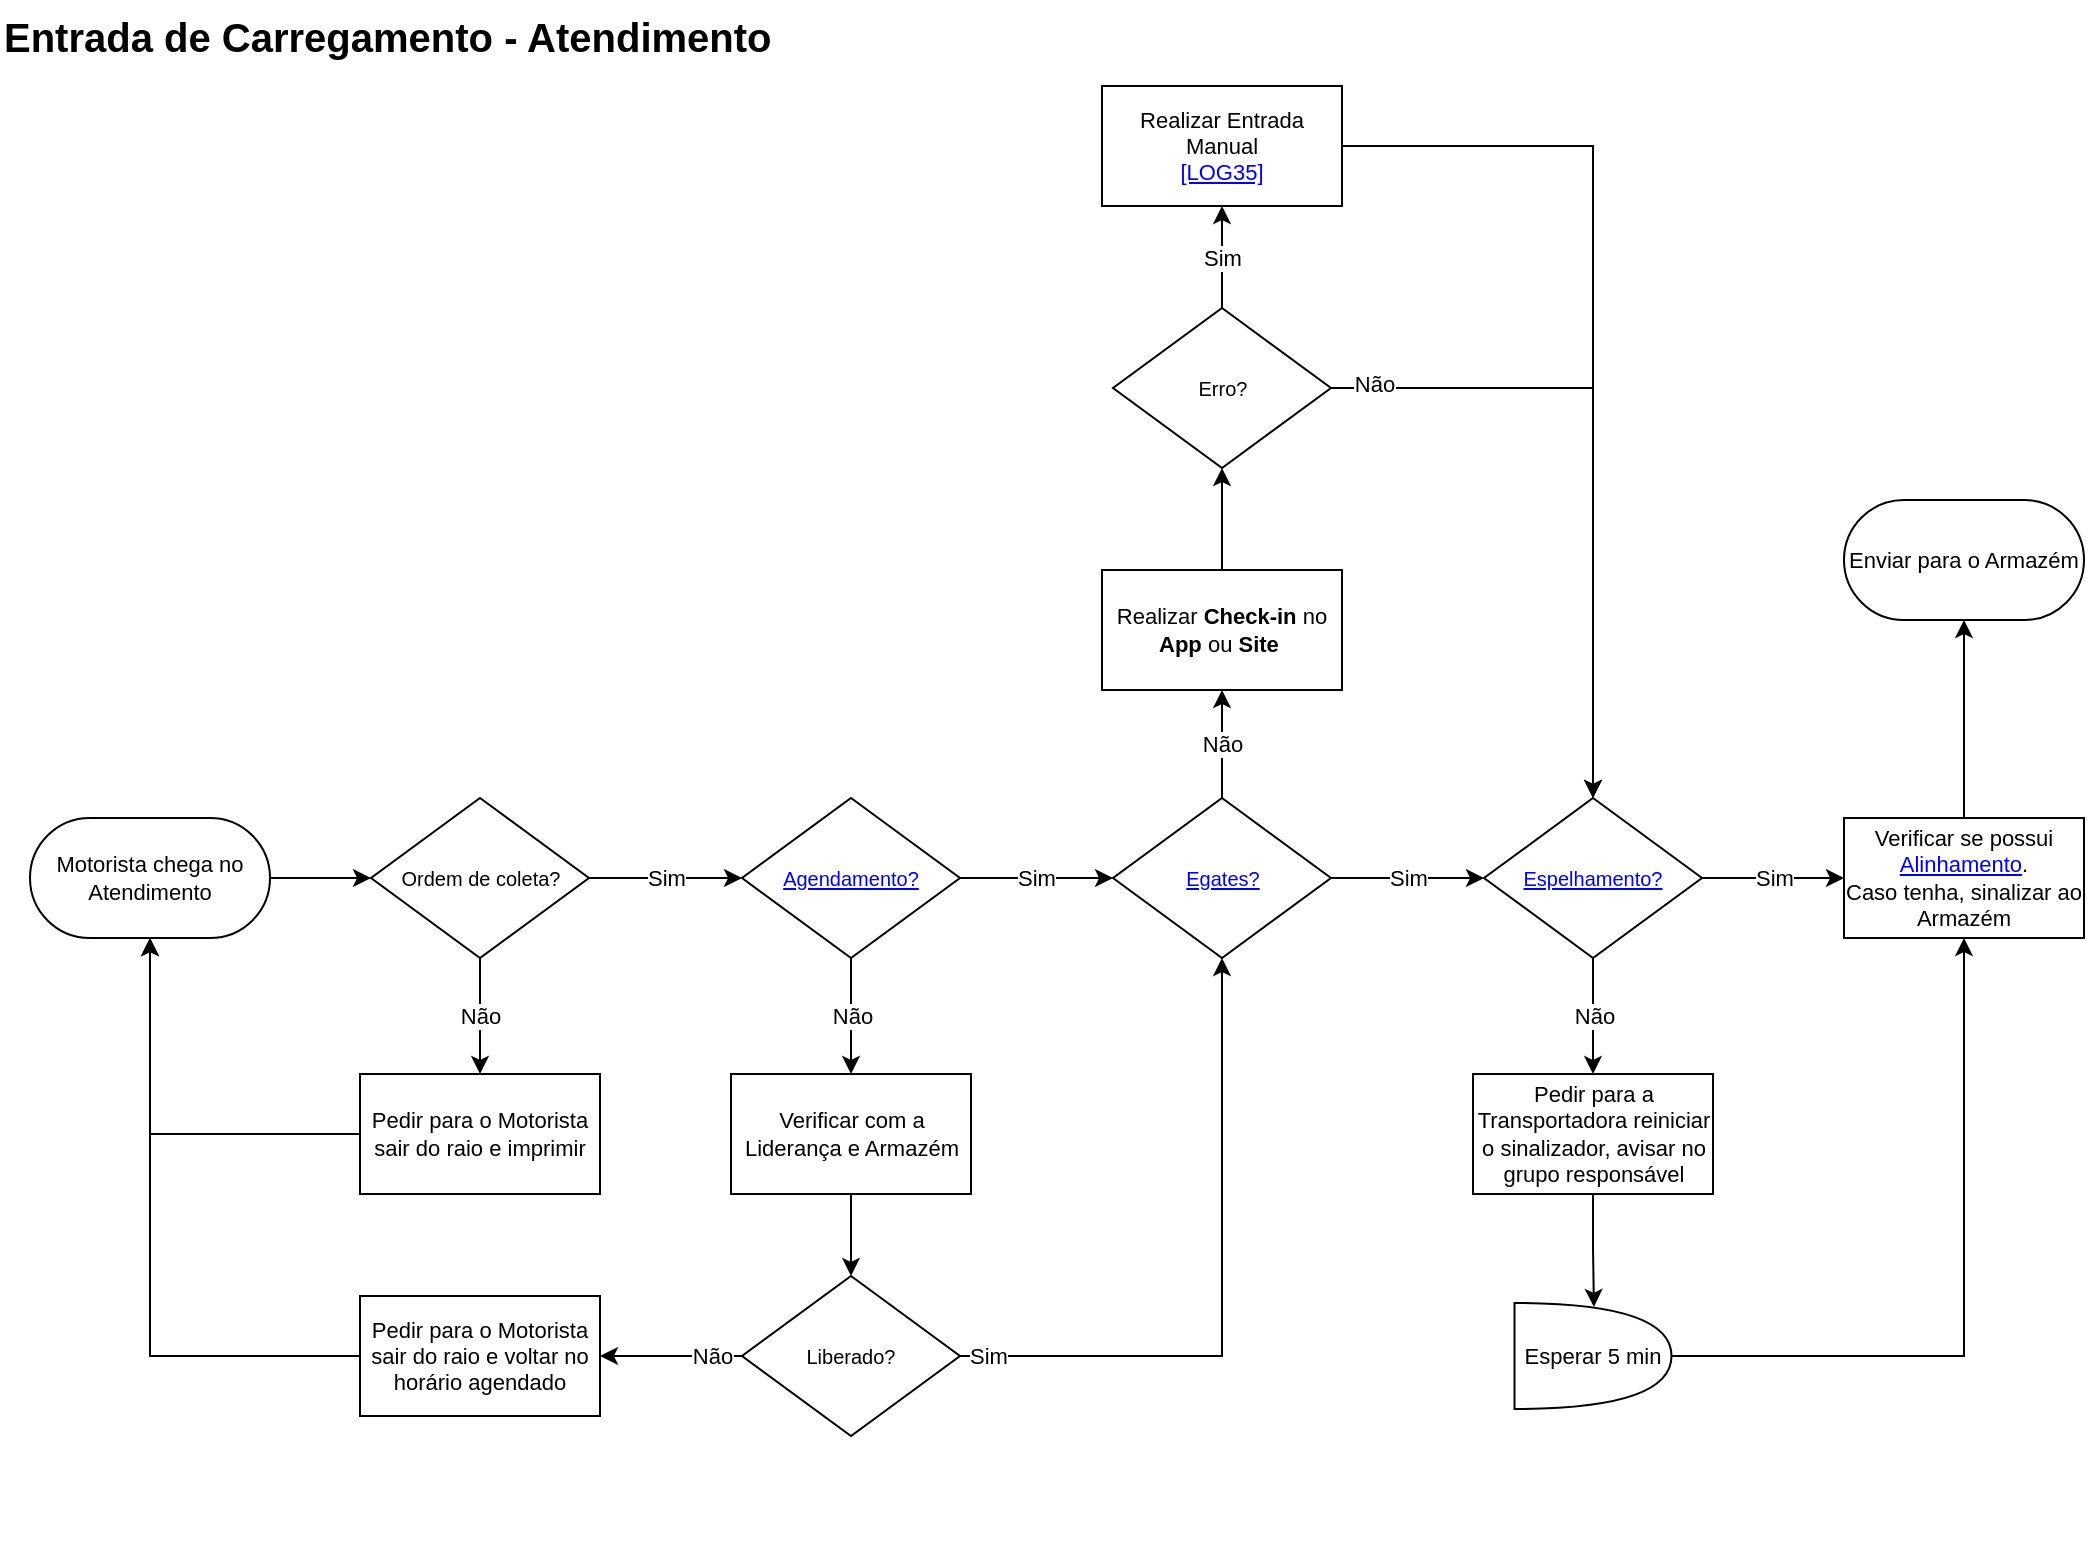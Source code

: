 <mxfile version="24.0.5" type="github">
  <diagram name="Page-1" id="JQofYEXU-NoQVEOPvFRB">
    <mxGraphModel dx="913" dy="461" grid="0" gridSize="10" guides="1" tooltips="1" connect="1" arrows="1" fold="1" page="1" pageScale="1" pageWidth="1100" pageHeight="850" math="0" shadow="0">
      <root>
        <mxCell id="0" />
        <mxCell id="1" parent="0" />
        <mxCell id="aOmEqhJqzcy8wnbz2JpO-124" value="" style="group;strokeWidth=0;" parent="1" vertex="1" connectable="0">
          <mxGeometry width="1045" height="774" as="geometry" />
        </mxCell>
        <mxCell id="aOmEqhJqzcy8wnbz2JpO-2" value="Entrada de Carregamento - Atendimento&lt;div style=&quot;&quot;&gt;&lt;br&gt;&lt;/div&gt;" style="text;html=1;align=left;verticalAlign=middle;whiteSpace=wrap;rounded=0;fontStyle=1;fontSize=20;" parent="aOmEqhJqzcy8wnbz2JpO-124" vertex="1">
          <mxGeometry width="400" height="59.31" as="geometry" />
        </mxCell>
        <mxCell id="aOmEqhJqzcy8wnbz2JpO-19" style="edgeStyle=orthogonalEdgeStyle;rounded=0;orthogonalLoop=1;jettySize=auto;html=1;entryX=0;entryY=0.5;entryDx=0;entryDy=0;" parent="aOmEqhJqzcy8wnbz2JpO-124" source="aOmEqhJqzcy8wnbz2JpO-15" target="aOmEqhJqzcy8wnbz2JpO-17" edge="1">
          <mxGeometry relative="1" as="geometry" />
        </mxCell>
        <mxCell id="aOmEqhJqzcy8wnbz2JpO-15" value="Motorista chega no Atendimento" style="rounded=1;whiteSpace=wrap;html=1;arcSize=50;fontSize=11;" parent="aOmEqhJqzcy8wnbz2JpO-124" vertex="1">
          <mxGeometry x="15" y="409" width="120" height="60" as="geometry" />
        </mxCell>
        <mxCell id="aOmEqhJqzcy8wnbz2JpO-17" value="Ordem de coleta?" style="rhombus;whiteSpace=wrap;html=1;fontSize=10;" parent="aOmEqhJqzcy8wnbz2JpO-124" vertex="1">
          <mxGeometry x="185.5" y="399" width="109" height="80" as="geometry" />
        </mxCell>
        <mxCell id="aOmEqhJqzcy8wnbz2JpO-22" style="edgeStyle=orthogonalEdgeStyle;rounded=0;orthogonalLoop=1;jettySize=auto;html=1;" parent="aOmEqhJqzcy8wnbz2JpO-124" source="aOmEqhJqzcy8wnbz2JpO-20" target="aOmEqhJqzcy8wnbz2JpO-15" edge="1">
          <mxGeometry relative="1" as="geometry" />
        </mxCell>
        <mxCell id="aOmEqhJqzcy8wnbz2JpO-20" value="Pedir para o Motorista sair do raio e imprimir" style="rounded=0;whiteSpace=wrap;html=1;fontSize=11;" parent="aOmEqhJqzcy8wnbz2JpO-124" vertex="1">
          <mxGeometry x="180" y="537" width="120" height="60" as="geometry" />
        </mxCell>
        <mxCell id="aOmEqhJqzcy8wnbz2JpO-21" value="Não" style="edgeStyle=orthogonalEdgeStyle;rounded=0;orthogonalLoop=1;jettySize=auto;html=1;entryX=0.5;entryY=0;entryDx=0;entryDy=0;strokeColor=#000000;" parent="aOmEqhJqzcy8wnbz2JpO-124" source="aOmEqhJqzcy8wnbz2JpO-17" target="aOmEqhJqzcy8wnbz2JpO-20" edge="1">
          <mxGeometry relative="1" as="geometry">
            <mxPoint x="240" y="498" as="sourcePoint" />
            <mxPoint x="210" y="449" as="targetPoint" />
          </mxGeometry>
        </mxCell>
        <mxCell id="aOmEqhJqzcy8wnbz2JpO-30" value="Sim" style="edgeStyle=orthogonalEdgeStyle;rounded=0;orthogonalLoop=1;jettySize=auto;html=1;entryX=0;entryY=0.5;entryDx=0;entryDy=0;strokeColor=#000000;exitX=1;exitY=0.5;exitDx=0;exitDy=0;" parent="aOmEqhJqzcy8wnbz2JpO-124" source="aOmEqhJqzcy8wnbz2JpO-17" edge="1">
          <mxGeometry relative="1" as="geometry">
            <mxPoint x="315.5" y="439" as="sourcePoint" />
            <mxPoint x="371" y="439" as="targetPoint" />
          </mxGeometry>
        </mxCell>
        <mxCell id="aOmEqhJqzcy8wnbz2JpO-27" value="" style="edgeStyle=orthogonalEdgeStyle;rounded=0;orthogonalLoop=1;jettySize=auto;html=1;entryX=0.5;entryY=0;entryDx=0;entryDy=0;exitX=0.5;exitY=1;exitDx=0;exitDy=0;strokeColor=#FF0000;" parent="aOmEqhJqzcy8wnbz2JpO-124" source="aOmEqhJqzcy8wnbz2JpO-17" edge="1">
          <mxGeometry relative="1" as="geometry">
            <mxPoint x="240" y="479" as="sourcePoint" />
            <mxPoint x="240" y="479" as="targetPoint" />
          </mxGeometry>
        </mxCell>
        <mxCell id="aOmEqhJqzcy8wnbz2JpO-100" value="Não" style="edgeStyle=orthogonalEdgeStyle;rounded=0;orthogonalLoop=1;jettySize=auto;html=1;entryX=0.5;entryY=0;entryDx=0;entryDy=0;strokeColor=default;align=center;verticalAlign=middle;fontFamily=Helvetica;fontSize=11;fontColor=default;labelBackgroundColor=default;endArrow=classic;" parent="aOmEqhJqzcy8wnbz2JpO-124" source="aOmEqhJqzcy8wnbz2JpO-40" target="aOmEqhJqzcy8wnbz2JpO-99" edge="1">
          <mxGeometry relative="1" as="geometry" />
        </mxCell>
        <mxCell id="aOmEqhJqzcy8wnbz2JpO-40" value="&lt;a href=&quot;https://trackandtrace.com.br/core/monitoring/schedule&quot;&gt;Agendamento?&lt;/a&gt;" style="rhombus;whiteSpace=wrap;html=1;fontSize=10;" parent="aOmEqhJqzcy8wnbz2JpO-124" vertex="1">
          <mxGeometry x="371" y="399" width="109" height="80" as="geometry" />
        </mxCell>
        <mxCell id="aOmEqhJqzcy8wnbz2JpO-50" value="Sim" style="edgeStyle=orthogonalEdgeStyle;rounded=0;orthogonalLoop=1;jettySize=auto;html=1;entryX=0;entryY=0.5;entryDx=0;entryDy=0;strokeColor=#000000;exitX=1;exitY=0.5;exitDx=0;exitDy=0;" parent="aOmEqhJqzcy8wnbz2JpO-124" source="aOmEqhJqzcy8wnbz2JpO-40" edge="1">
          <mxGeometry relative="1" as="geometry">
            <mxPoint x="556.5" y="439" as="targetPoint" />
            <mxPoint x="501" y="439" as="sourcePoint" />
          </mxGeometry>
        </mxCell>
        <mxCell id="aOmEqhJqzcy8wnbz2JpO-52" value="&lt;a href=&quot;https://egates.ambev.com.br/Movimentacoes/atendimentoEgates&quot;&gt;Egates?&lt;/a&gt;" style="rhombus;whiteSpace=wrap;html=1;fontSize=10;" parent="aOmEqhJqzcy8wnbz2JpO-124" vertex="1">
          <mxGeometry x="556.5" y="399" width="109" height="80" as="geometry" />
        </mxCell>
        <mxCell id="aOmEqhJqzcy8wnbz2JpO-75" style="edgeStyle=orthogonalEdgeStyle;rounded=0;orthogonalLoop=1;jettySize=auto;html=1;entryX=0.5;entryY=1;entryDx=0;entryDy=0;strokeColor=default;" parent="aOmEqhJqzcy8wnbz2JpO-124" source="aOmEqhJqzcy8wnbz2JpO-54" target="aOmEqhJqzcy8wnbz2JpO-74" edge="1">
          <mxGeometry relative="1" as="geometry" />
        </mxCell>
        <mxCell id="aOmEqhJqzcy8wnbz2JpO-54" value="Realizar &lt;b&gt;Check-in&lt;/b&gt; no &lt;b&gt;App&lt;/b&gt; ou&amp;nbsp;&lt;b&gt;Site&amp;nbsp;&lt;/b&gt;" style="rounded=0;whiteSpace=wrap;html=1;fontSize=11;" parent="aOmEqhJqzcy8wnbz2JpO-124" vertex="1">
          <mxGeometry x="551" y="285" width="120" height="60" as="geometry" />
        </mxCell>
        <mxCell id="aOmEqhJqzcy8wnbz2JpO-55" value="Não" style="edgeStyle=orthogonalEdgeStyle;rounded=0;orthogonalLoop=1;jettySize=auto;html=1;entryX=0.5;entryY=1;entryDx=0;entryDy=0;strokeColor=#000000;exitX=0.5;exitY=0;exitDx=0;exitDy=0;" parent="aOmEqhJqzcy8wnbz2JpO-124" source="aOmEqhJqzcy8wnbz2JpO-52" target="aOmEqhJqzcy8wnbz2JpO-54" edge="1">
          <mxGeometry relative="1" as="geometry">
            <mxPoint x="611" y="380" as="sourcePoint" />
          </mxGeometry>
        </mxCell>
        <mxCell id="aOmEqhJqzcy8wnbz2JpO-57" value="Sim" style="edgeStyle=orthogonalEdgeStyle;rounded=0;orthogonalLoop=1;jettySize=auto;html=1;entryX=0;entryY=0.5;entryDx=0;entryDy=0;strokeColor=#000000;exitX=1;exitY=0.5;exitDx=0;exitDy=0;" parent="aOmEqhJqzcy8wnbz2JpO-124" source="aOmEqhJqzcy8wnbz2JpO-52" edge="1">
          <mxGeometry relative="1" as="geometry">
            <mxPoint x="742" y="439" as="targetPoint" />
            <mxPoint x="686.5" y="439" as="sourcePoint" />
          </mxGeometry>
        </mxCell>
        <mxCell id="aOmEqhJqzcy8wnbz2JpO-119" value="Sim" style="edgeStyle=orthogonalEdgeStyle;rounded=0;orthogonalLoop=1;jettySize=auto;html=1;entryX=0;entryY=0.5;entryDx=0;entryDy=0;strokeColor=default;align=center;verticalAlign=middle;fontFamily=Helvetica;fontSize=11;fontColor=default;labelBackgroundColor=default;endArrow=classic;" parent="aOmEqhJqzcy8wnbz2JpO-124" source="aOmEqhJqzcy8wnbz2JpO-59" target="aOmEqhJqzcy8wnbz2JpO-121" edge="1">
          <mxGeometry relative="1" as="geometry" />
        </mxCell>
        <mxCell id="aOmEqhJqzcy8wnbz2JpO-59" value="&lt;a href=&quot;https://trackandtrace.com.br/core/monitoring/panel&quot;&gt;Espelhamento?&lt;/a&gt;" style="rhombus;whiteSpace=wrap;html=1;fontSize=10;" parent="aOmEqhJqzcy8wnbz2JpO-124" vertex="1">
          <mxGeometry x="742" y="399" width="109" height="80" as="geometry" />
        </mxCell>
        <mxCell id="aOmEqhJqzcy8wnbz2JpO-116" style="edgeStyle=orthogonalEdgeStyle;rounded=0;orthogonalLoop=1;jettySize=auto;html=1;strokeColor=default;align=center;verticalAlign=middle;fontFamily=Helvetica;fontSize=11;fontColor=default;labelBackgroundColor=default;endArrow=classic;exitX=0.5;exitY=1;exitDx=0;exitDy=0;entryX=0.506;entryY=0.037;entryDx=0;entryDy=0;entryPerimeter=0;" parent="aOmEqhJqzcy8wnbz2JpO-124" source="aOmEqhJqzcy8wnbz2JpO-61" target="aOmEqhJqzcy8wnbz2JpO-113" edge="1">
          <mxGeometry relative="1" as="geometry">
            <mxPoint x="796.5" y="641.256" as="targetPoint" />
            <mxPoint x="796.503" y="603" as="sourcePoint" />
            <Array as="points">
              <mxPoint x="796" y="624" />
              <mxPoint x="797" y="624" />
            </Array>
          </mxGeometry>
        </mxCell>
        <mxCell id="aOmEqhJqzcy8wnbz2JpO-61" value="Pedir para a Transportadora reiniciar o sinalizador, avisar no grupo responsável" style="rounded=0;whiteSpace=wrap;html=1;fontSize=11;" parent="aOmEqhJqzcy8wnbz2JpO-124" vertex="1">
          <mxGeometry x="736.5" y="537" width="120" height="60" as="geometry" />
        </mxCell>
        <mxCell id="aOmEqhJqzcy8wnbz2JpO-62" value="Não" style="edgeStyle=orthogonalEdgeStyle;rounded=0;orthogonalLoop=1;jettySize=auto;html=1;entryX=0.5;entryY=0;entryDx=0;entryDy=0;strokeColor=#000000;" parent="aOmEqhJqzcy8wnbz2JpO-124" source="aOmEqhJqzcy8wnbz2JpO-59" target="aOmEqhJqzcy8wnbz2JpO-61" edge="1">
          <mxGeometry relative="1" as="geometry">
            <mxPoint x="796.519" y="498" as="sourcePoint" />
            <Array as="points">
              <mxPoint x="796" y="498" />
              <mxPoint x="796" y="498" />
            </Array>
          </mxGeometry>
        </mxCell>
        <mxCell id="WNULB9PrPMmiZ3--5Gsn-2" value="Sim" style="edgeStyle=orthogonalEdgeStyle;rounded=0;orthogonalLoop=1;jettySize=auto;html=1;" edge="1" parent="aOmEqhJqzcy8wnbz2JpO-124" source="aOmEqhJqzcy8wnbz2JpO-74" target="aOmEqhJqzcy8wnbz2JpO-76">
          <mxGeometry relative="1" as="geometry" />
        </mxCell>
        <mxCell id="WNULB9PrPMmiZ3--5Gsn-4" style="edgeStyle=orthogonalEdgeStyle;rounded=0;orthogonalLoop=1;jettySize=auto;html=1;entryX=0.5;entryY=0;entryDx=0;entryDy=0;" edge="1" parent="aOmEqhJqzcy8wnbz2JpO-124" source="aOmEqhJqzcy8wnbz2JpO-74" target="aOmEqhJqzcy8wnbz2JpO-59">
          <mxGeometry relative="1" as="geometry" />
        </mxCell>
        <mxCell id="WNULB9PrPMmiZ3--5Gsn-6" value="Não" style="edgeLabel;html=1;align=center;verticalAlign=middle;resizable=0;points=[];" vertex="1" connectable="0" parent="WNULB9PrPMmiZ3--5Gsn-4">
          <mxGeometry x="-0.875" y="2" relative="1" as="geometry">
            <mxPoint as="offset" />
          </mxGeometry>
        </mxCell>
        <mxCell id="aOmEqhJqzcy8wnbz2JpO-74" value="Erro?" style="rhombus;whiteSpace=wrap;html=1;fontSize=10;" parent="aOmEqhJqzcy8wnbz2JpO-124" vertex="1">
          <mxGeometry x="556.5" y="154" width="109" height="80" as="geometry" />
        </mxCell>
        <mxCell id="WNULB9PrPMmiZ3--5Gsn-3" style="edgeStyle=orthogonalEdgeStyle;rounded=0;orthogonalLoop=1;jettySize=auto;html=1;entryX=0.5;entryY=0;entryDx=0;entryDy=0;" edge="1" parent="aOmEqhJqzcy8wnbz2JpO-124" source="aOmEqhJqzcy8wnbz2JpO-76" target="aOmEqhJqzcy8wnbz2JpO-59">
          <mxGeometry relative="1" as="geometry" />
        </mxCell>
        <mxCell id="aOmEqhJqzcy8wnbz2JpO-76" value="Realizar Entrada Manual&lt;br&gt;&lt;a href=&quot;https://www.myworkday.com/abinbev/learning/course/d115937921451001034cfec96b960001?record=7cd7e49422c810011a0aaa4b39510000&amp;amp;type=9882927d138b100019b928e75843018d&quot;&gt;[LOG35]&lt;/a&gt;" style="rounded=0;whiteSpace=wrap;html=1;fontSize=11;" parent="aOmEqhJqzcy8wnbz2JpO-124" vertex="1">
          <mxGeometry x="551" y="43" width="120" height="60" as="geometry" />
        </mxCell>
        <mxCell id="aOmEqhJqzcy8wnbz2JpO-102" style="edgeStyle=orthogonalEdgeStyle;rounded=0;orthogonalLoop=1;jettySize=auto;html=1;entryX=0.5;entryY=0;entryDx=0;entryDy=0;strokeColor=default;align=center;verticalAlign=middle;fontFamily=Helvetica;fontSize=11;fontColor=default;labelBackgroundColor=default;endArrow=classic;" parent="aOmEqhJqzcy8wnbz2JpO-124" source="aOmEqhJqzcy8wnbz2JpO-99" target="aOmEqhJqzcy8wnbz2JpO-101" edge="1">
          <mxGeometry relative="1" as="geometry" />
        </mxCell>
        <mxCell id="aOmEqhJqzcy8wnbz2JpO-99" value="Verificar com a Liderança e Armazém" style="rounded=0;whiteSpace=wrap;html=1;fontSize=11;" parent="aOmEqhJqzcy8wnbz2JpO-124" vertex="1">
          <mxGeometry x="365.5" y="537" width="120" height="60" as="geometry" />
        </mxCell>
        <mxCell id="aOmEqhJqzcy8wnbz2JpO-103" style="edgeStyle=orthogonalEdgeStyle;rounded=0;orthogonalLoop=1;jettySize=auto;html=1;entryX=0.5;entryY=1;entryDx=0;entryDy=0;strokeColor=default;align=center;verticalAlign=middle;fontFamily=Helvetica;fontSize=11;fontColor=default;labelBackgroundColor=default;endArrow=classic;exitX=1;exitY=0.5;exitDx=0;exitDy=0;" parent="aOmEqhJqzcy8wnbz2JpO-124" source="aOmEqhJqzcy8wnbz2JpO-101" target="aOmEqhJqzcy8wnbz2JpO-52" edge="1">
          <mxGeometry relative="1" as="geometry" />
        </mxCell>
        <mxCell id="aOmEqhJqzcy8wnbz2JpO-108" style="edgeStyle=orthogonalEdgeStyle;rounded=0;orthogonalLoop=1;jettySize=auto;html=1;entryX=1;entryY=0.5;entryDx=0;entryDy=0;strokeColor=default;align=center;verticalAlign=middle;fontFamily=Helvetica;fontSize=11;fontColor=default;labelBackgroundColor=default;endArrow=classic;exitX=0;exitY=0.5;exitDx=0;exitDy=0;" parent="aOmEqhJqzcy8wnbz2JpO-124" source="aOmEqhJqzcy8wnbz2JpO-101" target="aOmEqhJqzcy8wnbz2JpO-107" edge="1">
          <mxGeometry relative="1" as="geometry" />
        </mxCell>
        <mxCell id="aOmEqhJqzcy8wnbz2JpO-101" value="Liberado?" style="rhombus;whiteSpace=wrap;html=1;fontSize=10;" parent="aOmEqhJqzcy8wnbz2JpO-124" vertex="1">
          <mxGeometry x="371" y="638" width="109" height="80" as="geometry" />
        </mxCell>
        <mxCell id="aOmEqhJqzcy8wnbz2JpO-104" value="Sim" style="text;html=1;align=center;verticalAlign=middle;whiteSpace=wrap;rounded=0;fontFamily=Helvetica;fontSize=11;fontColor=default;labelBackgroundColor=default;" parent="aOmEqhJqzcy8wnbz2JpO-124" vertex="1">
          <mxGeometry x="484" y="672.5" width="21" height="11" as="geometry" />
        </mxCell>
        <mxCell id="aOmEqhJqzcy8wnbz2JpO-109" style="edgeStyle=orthogonalEdgeStyle;rounded=0;orthogonalLoop=1;jettySize=auto;html=1;strokeColor=default;align=center;verticalAlign=middle;fontFamily=Helvetica;fontSize=11;fontColor=default;labelBackgroundColor=default;endArrow=classic;" parent="aOmEqhJqzcy8wnbz2JpO-124" source="aOmEqhJqzcy8wnbz2JpO-107" target="aOmEqhJqzcy8wnbz2JpO-15" edge="1">
          <mxGeometry relative="1" as="geometry" />
        </mxCell>
        <mxCell id="aOmEqhJqzcy8wnbz2JpO-107" value="Pedir para o Motorista sair do raio e voltar no horário agendado" style="rounded=0;whiteSpace=wrap;html=1;fontSize=11;" parent="aOmEqhJqzcy8wnbz2JpO-124" vertex="1">
          <mxGeometry x="180" y="648" width="120" height="60" as="geometry" />
        </mxCell>
        <mxCell id="aOmEqhJqzcy8wnbz2JpO-110" value="Não" style="text;html=1;align=center;verticalAlign=middle;whiteSpace=wrap;rounded=0;fontFamily=Helvetica;fontSize=11;fontColor=default;labelBackgroundColor=default;" parent="aOmEqhJqzcy8wnbz2JpO-124" vertex="1">
          <mxGeometry x="346" y="672.5" width="21" height="11" as="geometry" />
        </mxCell>
        <mxCell id="aOmEqhJqzcy8wnbz2JpO-122" style="edgeStyle=orthogonalEdgeStyle;rounded=0;orthogonalLoop=1;jettySize=auto;html=1;strokeColor=default;align=center;verticalAlign=middle;fontFamily=Helvetica;fontSize=11;fontColor=default;labelBackgroundColor=default;endArrow=classic;" parent="aOmEqhJqzcy8wnbz2JpO-124" source="aOmEqhJqzcy8wnbz2JpO-113" target="aOmEqhJqzcy8wnbz2JpO-121" edge="1">
          <mxGeometry relative="1" as="geometry" />
        </mxCell>
        <mxCell id="aOmEqhJqzcy8wnbz2JpO-113" value="Esperar 5 min" style="shape=or;whiteSpace=wrap;html=1;fontFamily=Helvetica;fontSize=11;fontColor=default;labelBackgroundColor=default;" parent="aOmEqhJqzcy8wnbz2JpO-124" vertex="1">
          <mxGeometry x="757.25" y="651.5" width="78.5" height="53" as="geometry" />
        </mxCell>
        <mxCell id="aOmEqhJqzcy8wnbz2JpO-123" style="edgeStyle=orthogonalEdgeStyle;rounded=0;orthogonalLoop=1;jettySize=auto;html=1;strokeColor=default;align=center;verticalAlign=middle;fontFamily=Helvetica;fontSize=11;fontColor=default;labelBackgroundColor=default;endArrow=classic;" parent="aOmEqhJqzcy8wnbz2JpO-124" source="aOmEqhJqzcy8wnbz2JpO-121" target="WNULB9PrPMmiZ3--5Gsn-8" edge="1">
          <mxGeometry relative="1" as="geometry">
            <mxPoint x="982.0" y="381" as="targetPoint" />
          </mxGeometry>
        </mxCell>
        <mxCell id="aOmEqhJqzcy8wnbz2JpO-121" value="Verificar se possui &lt;a href=&quot;https://anheuserbuschinbev-my.sharepoint.com/:x:/r/personal/99821156_ambev_com_br/_layouts/15/doc2.aspx?sourcedoc=%7Bd540b165-c951-422d-8da9-9b79c941bcb3%7D&amp;amp;action=default&quot;&gt;Alinhamento&lt;/a&gt;.&lt;br&gt;Caso tenha, sinalizar ao Armazém" style="rounded=0;whiteSpace=wrap;html=1;fontSize=11;" parent="aOmEqhJqzcy8wnbz2JpO-124" vertex="1">
          <mxGeometry x="922" y="409" width="120" height="60" as="geometry" />
        </mxCell>
        <mxCell id="WNULB9PrPMmiZ3--5Gsn-8" value="Enviar para o Armazém" style="rounded=1;whiteSpace=wrap;html=1;arcSize=50;fontSize=11;" vertex="1" parent="aOmEqhJqzcy8wnbz2JpO-124">
          <mxGeometry x="922" y="250" width="120" height="60" as="geometry" />
        </mxCell>
      </root>
    </mxGraphModel>
  </diagram>
</mxfile>
